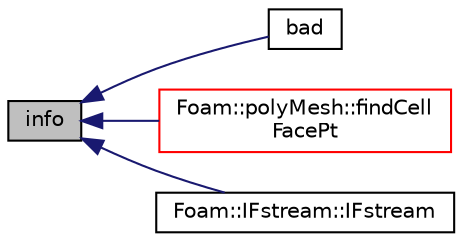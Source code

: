 digraph "info"
{
  bgcolor="transparent";
  edge [fontname="Helvetica",fontsize="10",labelfontname="Helvetica",labelfontsize="10"];
  node [fontname="Helvetica",fontsize="10",shape=record];
  rankdir="LR";
  Node1 [label="info",height=0.2,width=0.4,color="black", fillcolor="grey75", style="filled", fontcolor="black"];
  Node1 -> Node2 [dir="back",color="midnightblue",fontsize="10",style="solid",fontname="Helvetica"];
  Node2 [label="bad",height=0.2,width=0.4,color="black",URL="$a01179.html#ae5145c481e0280c8b6b365e616058d36"];
  Node1 -> Node3 [dir="back",color="midnightblue",fontsize="10",style="solid",fontname="Helvetica"];
  Node3 [label="Foam::polyMesh::findCell\lFacePt",height=0.2,width=0.4,color="red",URL="$a01917.html#a7fc563a56fa5a04c0c5a4c32a9669608",tooltip="Find the cell, tetFacei and tetPti for point p. "];
  Node1 -> Node4 [dir="back",color="midnightblue",fontsize="10",style="solid",fontname="Helvetica"];
  Node4 [label="Foam::IFstream::IFstream",height=0.2,width=0.4,color="black",URL="$a01031.html#ab2c39d01f52ff1e9838f87d4df095772",tooltip="Construct from pathname. "];
}
